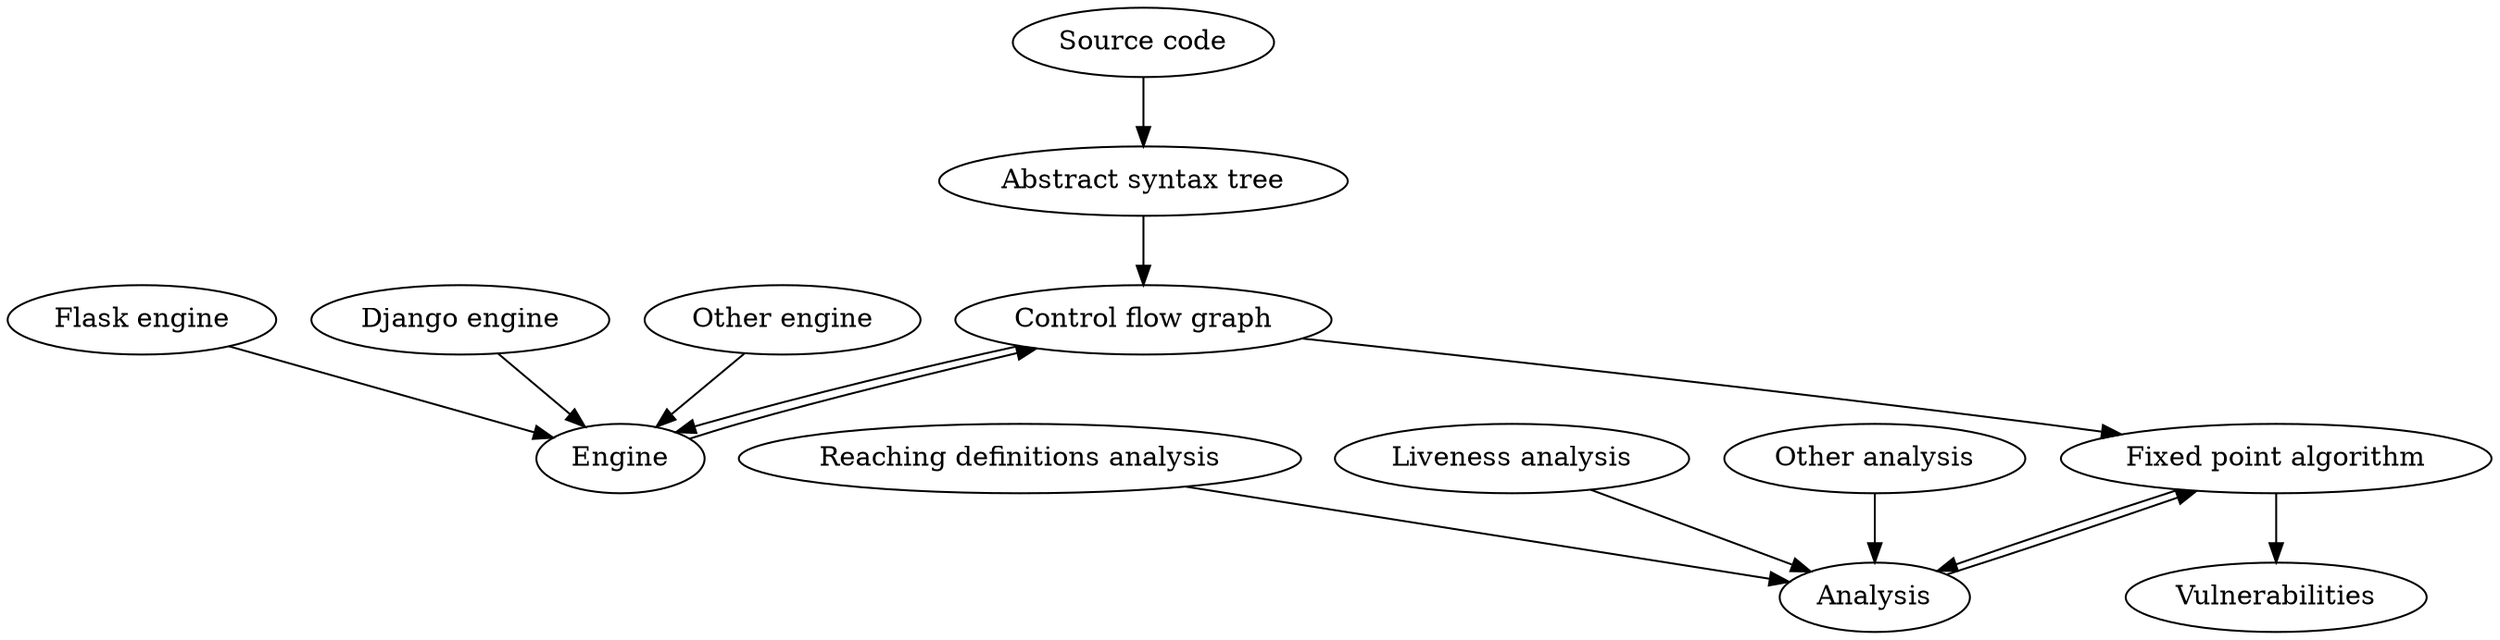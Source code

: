 digraph name {
	code [label="Source code"];
	ast [label="Abstract syntax tree"];
	cfg [label="Control flow graph"];
	engine [label="Engine"];
	flask [label="Flask engine"];
	django [label="Django engine"];
	other [label="Other engine"];
	fixedpoint [label="Fixed point algorithm"];
	analysis [label="Analysis"];
	reaching_analysis [label="Reaching definitions analysis"];
	liveness_analysis [label="Liveness analysis"];
	other_analysis [label="Other analysis"];
	vulnerability [label="Vulnerabilities"];

	code -> ast;
	ast -> cfg;
	cfg -> engine;

	flask -> engine;
	django -> engine;
	other -> engine;
	engine -> cfg;

	cfg -> fixedpoint;
	fixedpoint -> analysis;

	reaching_analysis -> analysis;
	liveness_analysis -> analysis;
	other_analysis -> analysis;

	analysis -> fixedpoint;	
	fixedpoint -> vulnerability;
	}